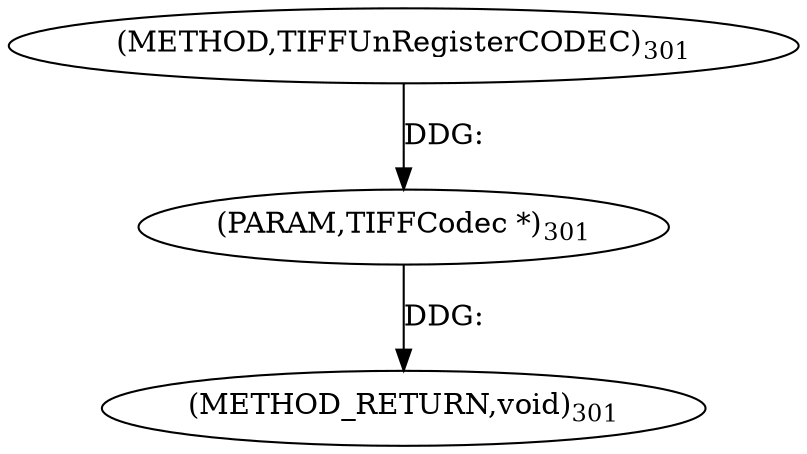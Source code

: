 digraph "TIFFUnRegisterCODEC" {  
"8358" [label = <(METHOD,TIFFUnRegisterCODEC)<SUB>301</SUB>> ]
"8360" [label = <(METHOD_RETURN,void)<SUB>301</SUB>> ]
"8359" [label = <(PARAM,TIFFCodec *)<SUB>301</SUB>> ]
  "8359" -> "8360"  [ label = "DDG: "] 
  "8358" -> "8359"  [ label = "DDG: "] 
}
